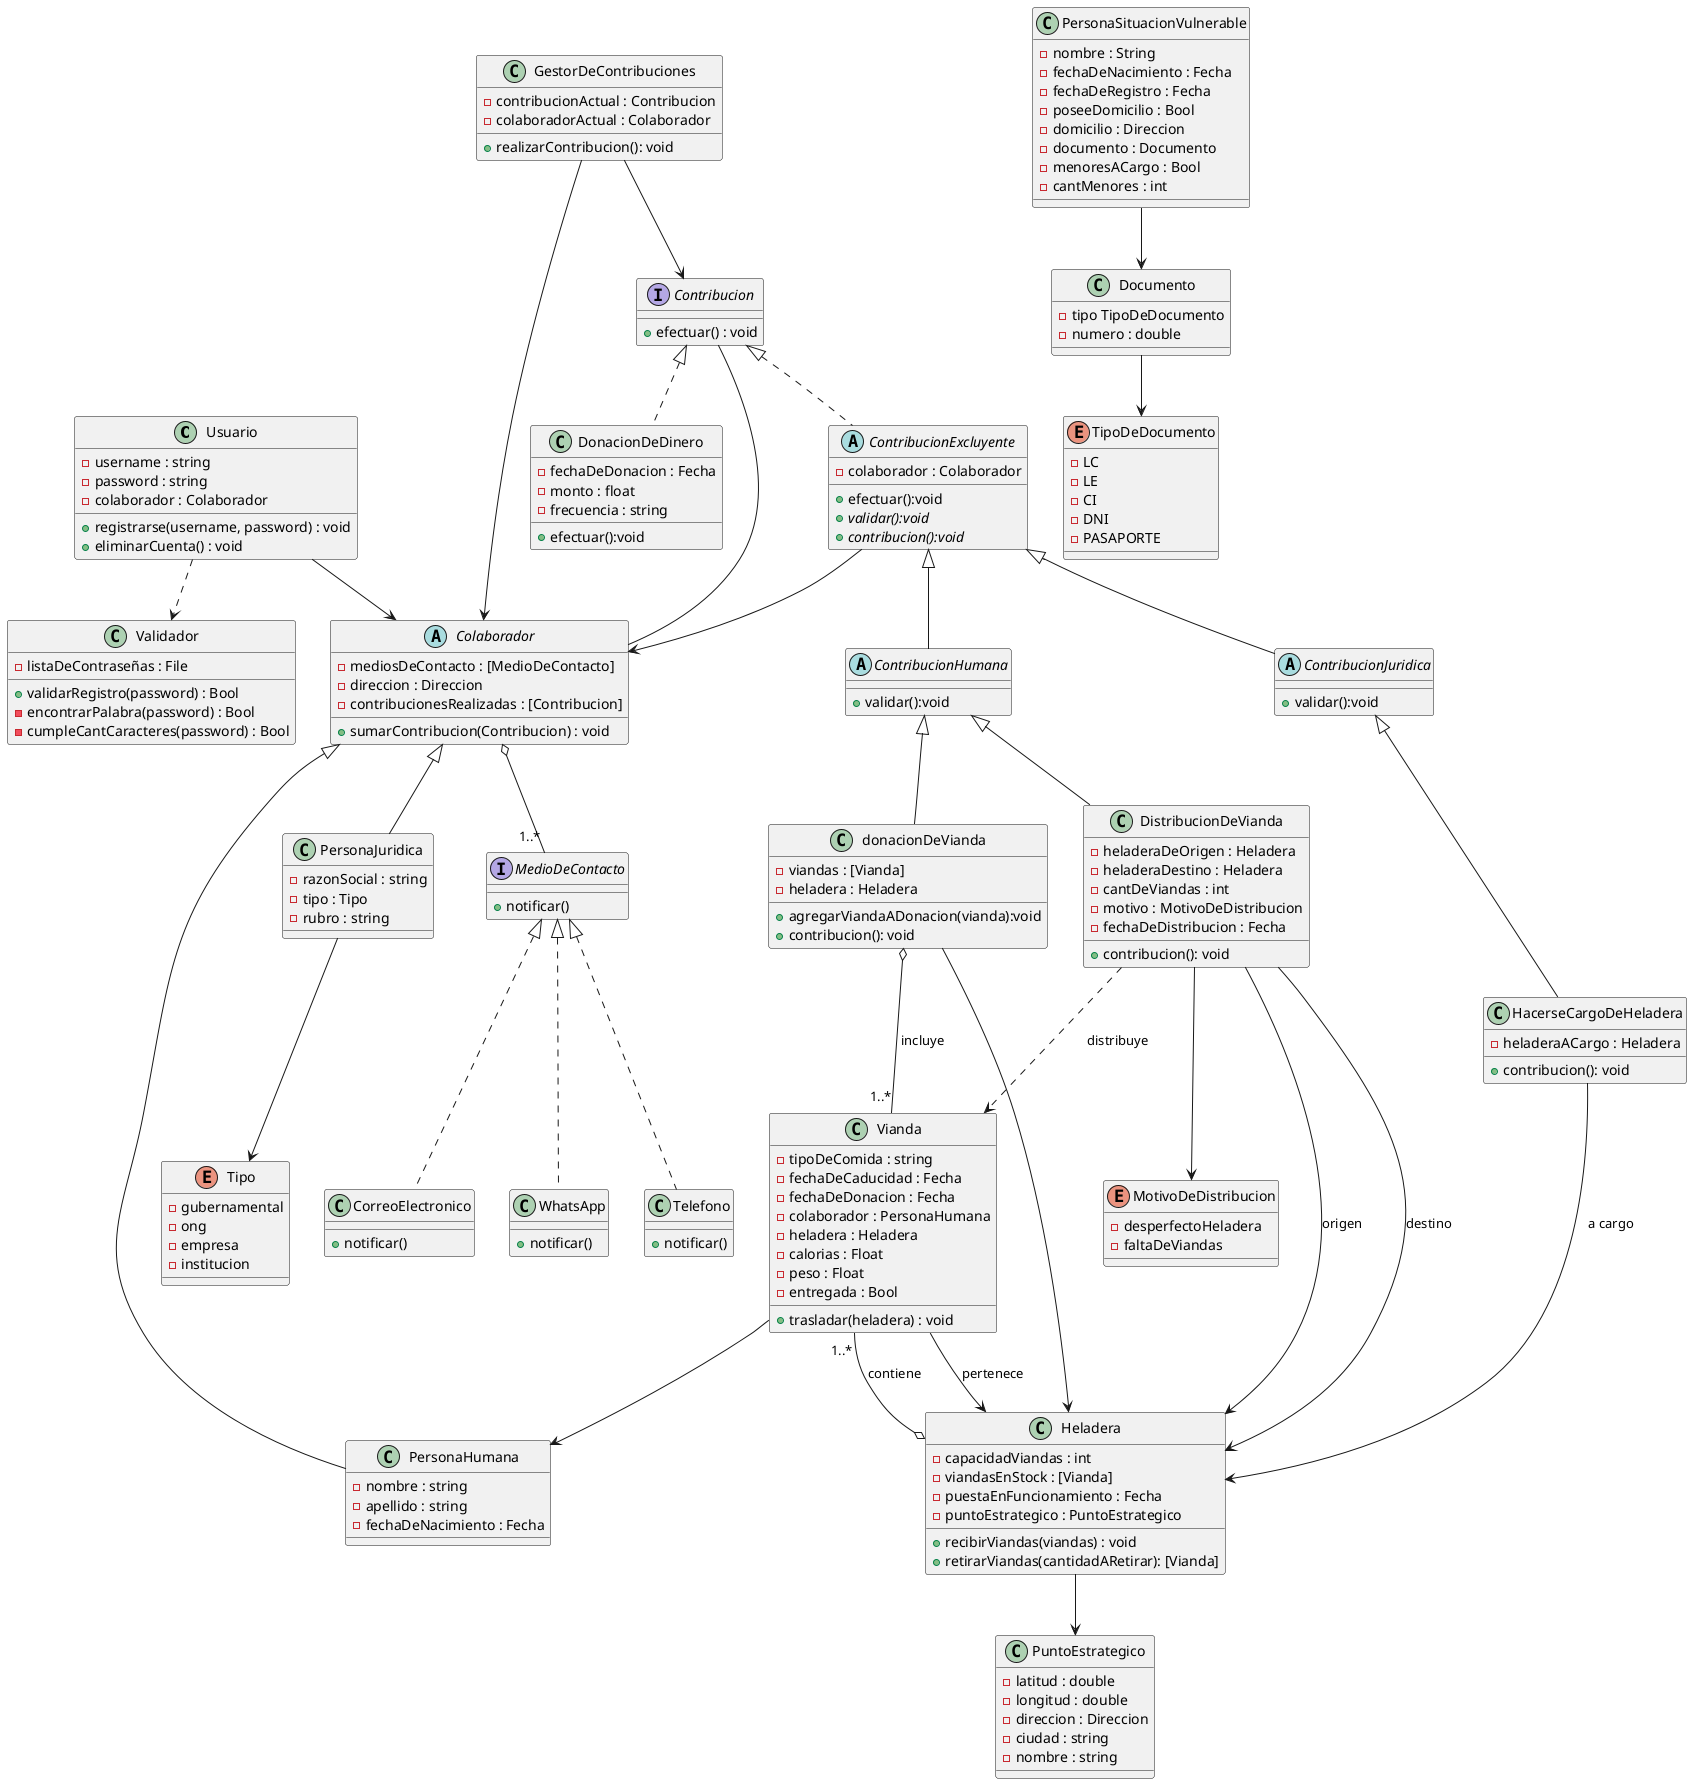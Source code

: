 @startuml DiagramaDeClases

' --------------------- COLABORADORES ----------------------

class Usuario{
    - username : string
    - password : string
    - colaborador : Colaborador
    + registrarse(username, password) : void
    + eliminarCuenta() : void
}

Usuario ..> Validador
Usuario --> Colaborador

class Validador{
    - listaDeContraseñas : File
    + validarRegistro(password) : Bool
    - encontrarPalabra(password) : Bool
    - cumpleCantCaracteres(password) : Bool
}

abstract class Colaborador{
    - mediosDeContacto : [MedioDeContacto]
    - direccion : Direccion
    - contribucionesRealizadas : [Contribucion]
    + sumarContribucion(Contribucion) : void
}
Contribucion -- Colaborador
class PersonaHumana extends Colaborador{
    - nombre : string
    - apellido : string
    - fechaDeNacimiento : Fecha
}
class PersonaJuridica extends Colaborador{
    - razonSocial : string
    - tipo : Tipo
    - rubro : string
}

PersonaJuridica --> Tipo
enum Tipo{
    - gubernamental
    - ong 
    - empresa
    - institucion
}

' --------------------- MEDIOS DE CONTACTO ----------------------
Colaborador o--"1..*" MedioDeContacto 
interface MedioDeContacto{
    + notificar()
}

class CorreoElectronico implements MedioDeContacto{
    + notificar()
}
class WhatsApp implements MedioDeContacto{
    + notificar()
}
class Telefono implements MedioDeContacto{
    + notificar()
}

' -------------------------- GESTOR -------------------------
class GestorDeContribuciones{
    - contribucionActual : Contribucion
    - colaboradorActual : Colaborador
    + realizarContribucion(): void
}
GestorDeContribuciones --> Contribucion
GestorDeContribuciones --> Colaborador

' --------------------- CONTRIBUCIONES ----------------------

interface Contribucion{
    + efectuar() : void

}
ContribucionExcluyente --> Colaborador
abstract class ContribucionExcluyente implements Contribucion{
    - colaborador : Colaborador
    + efectuar():void
    + {abstract} validar():void
    + {abstract} contribucion():void
}

abstract class ContribucionHumana extends ContribucionExcluyente{
    + validar():void
}
abstract class ContribucionJuridica extends ContribucionExcluyente{
    + validar():void
}

class DonacionDeDinero implements Contribucion{
    - fechaDeDonacion : Fecha
    - monto : float
    - frecuencia : string
    + efectuar():void
}

donacionDeVianda o--"1..*" Vianda : incluye
donacionDeVianda --> Heladera
class donacionDeVianda extends ContribucionHumana{
    - viandas : [Vianda]
    - heladera : Heladera
    + agregarViandaADonacion(vianda):void
    + contribucion(): void
}

DistribucionDeVianda --> Heladera : origen
DistribucionDeVianda --> Heladera : destino
DistribucionDeVianda ..> Vianda : distribuye
class DistribucionDeVianda extends ContribucionHumana{
    - heladeraDeOrigen : Heladera
    - heladeraDestino : Heladera
    - cantDeViandas : int
    - motivo : MotivoDeDistribucion
    - fechaDeDistribucion : Fecha
    + contribucion(): void
}

DistribucionDeVianda --> MotivoDeDistribucion
enum MotivoDeDistribucion{
    - desperfectoHeladera
    - faltaDeViandas
}

HacerseCargoDeHeladera --> Heladera : a cargo
class HacerseCargoDeHeladera extends ContribucionJuridica{
    - heladeraACargo : Heladera
     + contribucion(): void
}

' --------------------- HELADERA ----------------------
Heladera o--"1..*" Vianda : contiene
class Heladera{
    - capacidadViandas : int
    - viandasEnStock : [Vianda]
    - puestaEnFuncionamiento : Fecha
    - puntoEstrategico : PuntoEstrategico
    + recibirViandas(viandas) : void
    + retirarViandas(cantidadARetirar): [Vianda]
}

Heladera --> PuntoEstrategico

class PuntoEstrategico{
    - latitud : double 
    - longitud : double 
    - direccion : Direccion
    - ciudad : string
    - nombre : string
}

' --------------------- VIANDA ----------------------
Vianda --> PersonaHumana
Vianda --> Heladera : pertenece

class Vianda{
    - tipoDeComida : string
    - fechaDeCaducidad : Fecha
    - fechaDeDonacion : Fecha
    - colaborador : PersonaHumana
    - heladera : Heladera
    - calorias : Float
    - peso : Float
    - entregada : Bool

    + trasladar(heladera) : void
}
' --------------------- VULNERABLES ----------------------
class PersonaSituacionVulnerable{
    - nombre : String 
    - fechaDeNacimiento : Fecha
    - fechaDeRegistro : Fecha
    - poseeDomicilio : Bool
    - domicilio : Direccion
    - documento : Documento
    - menoresACargo : Bool
    - cantMenores : int
}
PersonaSituacionVulnerable --> Documento
class Documento{
    - tipo TipoDeDocumento
    - numero : double
}
Documento --> TipoDeDocumento
enum TipoDeDocumento{
    - LC
    - LE
    - CI
    - DNI
    - PASAPORTE
}
@enduml
